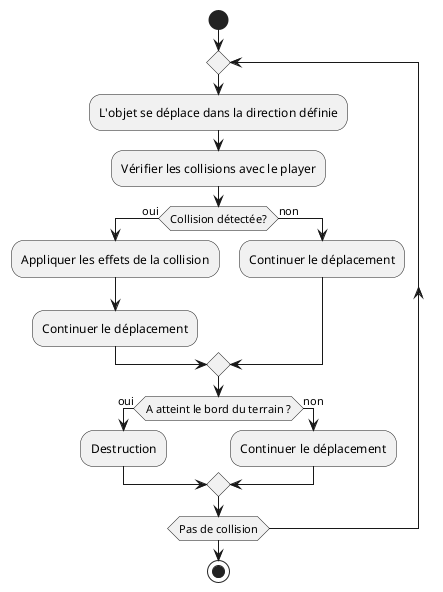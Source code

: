 @startuml MovingObjectActivity
start
repeat
  :L'objet se déplace dans la direction définie;
  :Vérifier les collisions avec le player;
  if (Collision détectée?) then (oui)
    :Appliquer les effets de la collision;
    :Continuer le déplacement;
  else (non)
    :Continuer le déplacement;
  endif
  if (A atteint le bord du terrain ?) then (oui)
    :Destruction;
  else (non)
    :Continuer le déplacement;
  endif
repeat while (Pas de collision)
stop
@enduml
